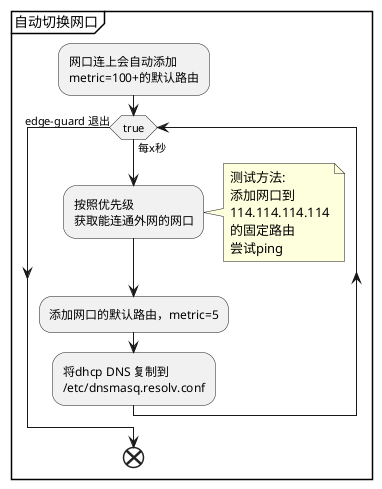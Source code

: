 
@startuml iface
!startsub BASIC

partition 自动切换网口 {
  :网口连上会自动添加\nmetric=100+的默认路由;

  while (true) is (每x秒)
  :按照优先级\n获取能连通外网的网口;

  note right: \
测试方法:\n\
添加网口到\n\
114.114.114.114\n\
的固定路由\n\
尝试ping

  :添加网口的默认路由，metric=5;
  :将dhcp DNS 复制到\n/etc/dnsmasq.resolv.conf;
  endwhile (edge-guard 退出)
  end
}

!endsub
@enduml